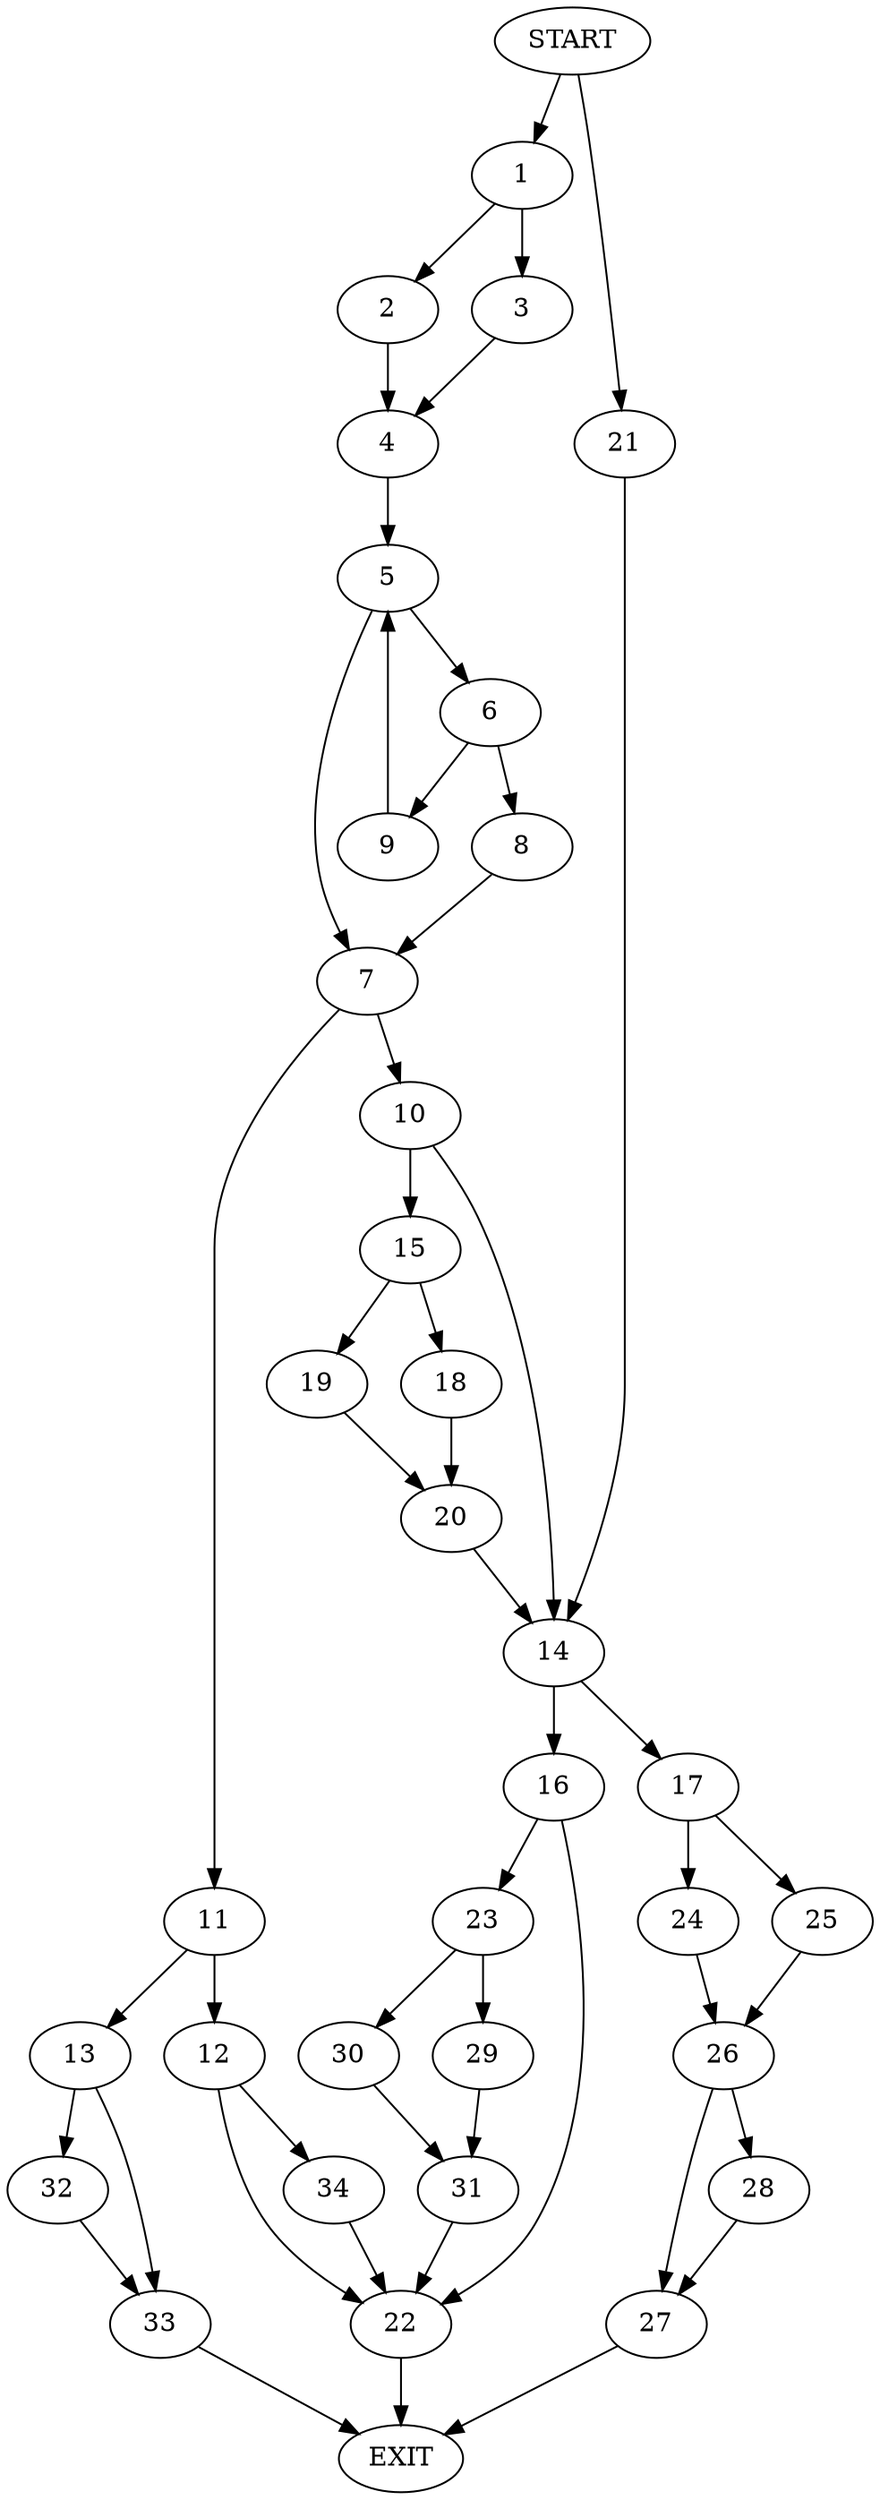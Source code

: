 digraph {
0 [label="START"]
35 [label="EXIT"]
0 -> 1
1 -> 2
1 -> 3
2 -> 4
3 -> 4
4 -> 5
5 -> 6
5 -> 7
6 -> 8
6 -> 9
7 -> 10
7 -> 11
8 -> 7
9 -> 5
11 -> 12
11 -> 13
10 -> 14
10 -> 15
14 -> 16
14 -> 17
15 -> 18
15 -> 19
18 -> 20
19 -> 20
20 -> 14
0 -> 21
21 -> 14
16 -> 22
16 -> 23
17 -> 24
17 -> 25
24 -> 26
25 -> 26
26 -> 27
26 -> 28
27 -> 35
28 -> 27
22 -> 35
23 -> 29
23 -> 30
29 -> 31
30 -> 31
31 -> 22
13 -> 32
13 -> 33
12 -> 22
12 -> 34
32 -> 33
33 -> 35
34 -> 22
}

